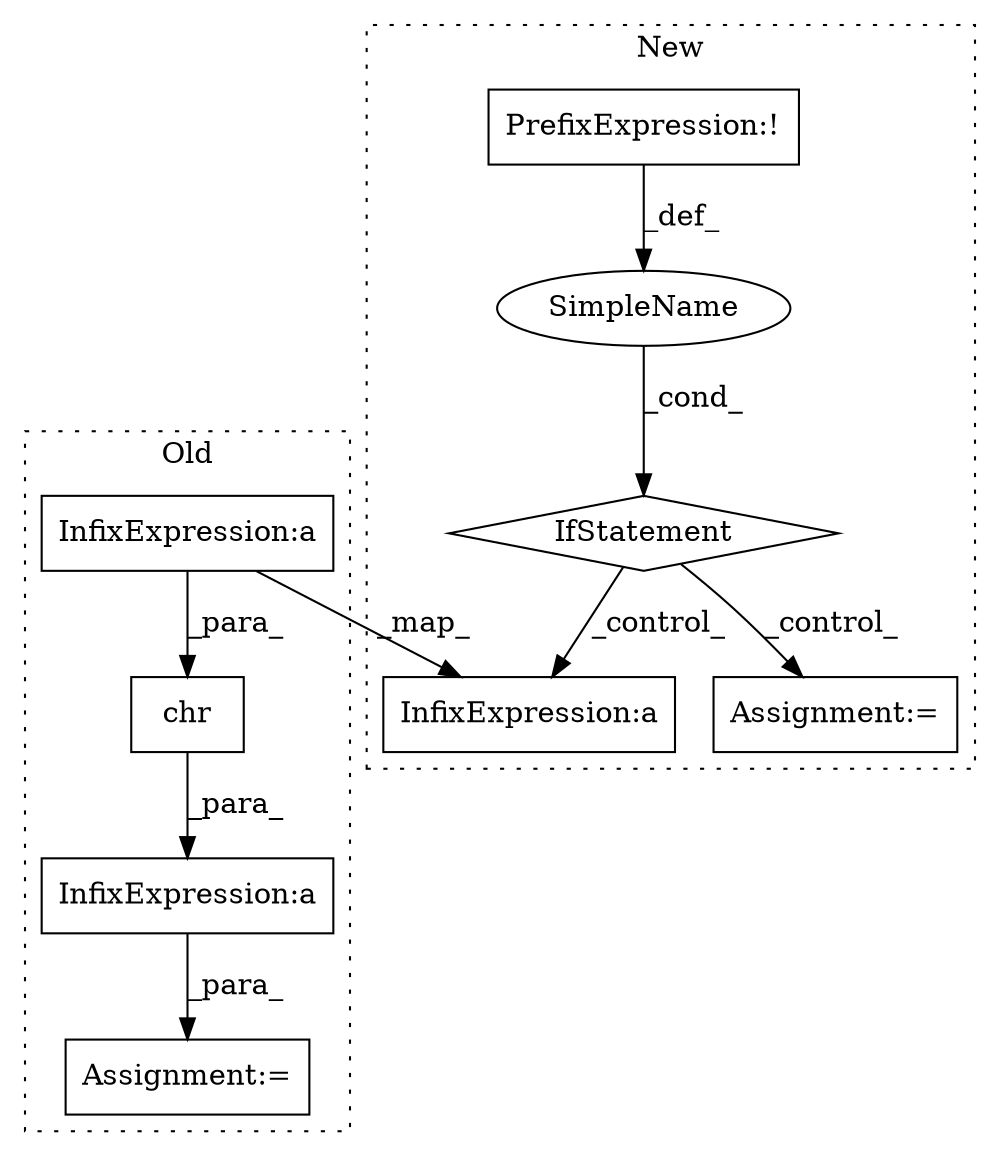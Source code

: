 digraph G {
subgraph cluster0 {
1 [label="chr" a="32" s="321,329" l="4,1" shape="box"];
3 [label="InfixExpression:a" a="27" s="318" l="3" shape="box"];
7 [label="InfixExpression:a" a="27" s="225" l="3" shape="box"];
9 [label="Assignment:=" a="7" s="307" l="1" shape="box"];
label = "Old";
style="dotted";
}
subgraph cluster1 {
2 [label="IfStatement" a="25" s="213,229" l="4,2" shape="diamond"];
4 [label="SimpleName" a="42" s="" l="" shape="ellipse"];
5 [label="Assignment:=" a="7" s="247" l="2" shape="box"];
6 [label="PrefixExpression:!" a="38" s="217" l="1" shape="box"];
8 [label="InfixExpression:a" a="27" s="327" l="3" shape="box"];
label = "New";
style="dotted";
}
1 -> 3 [label="_para_"];
2 -> 8 [label="_control_"];
2 -> 5 [label="_control_"];
3 -> 9 [label="_para_"];
4 -> 2 [label="_cond_"];
6 -> 4 [label="_def_"];
7 -> 1 [label="_para_"];
7 -> 8 [label="_map_"];
}